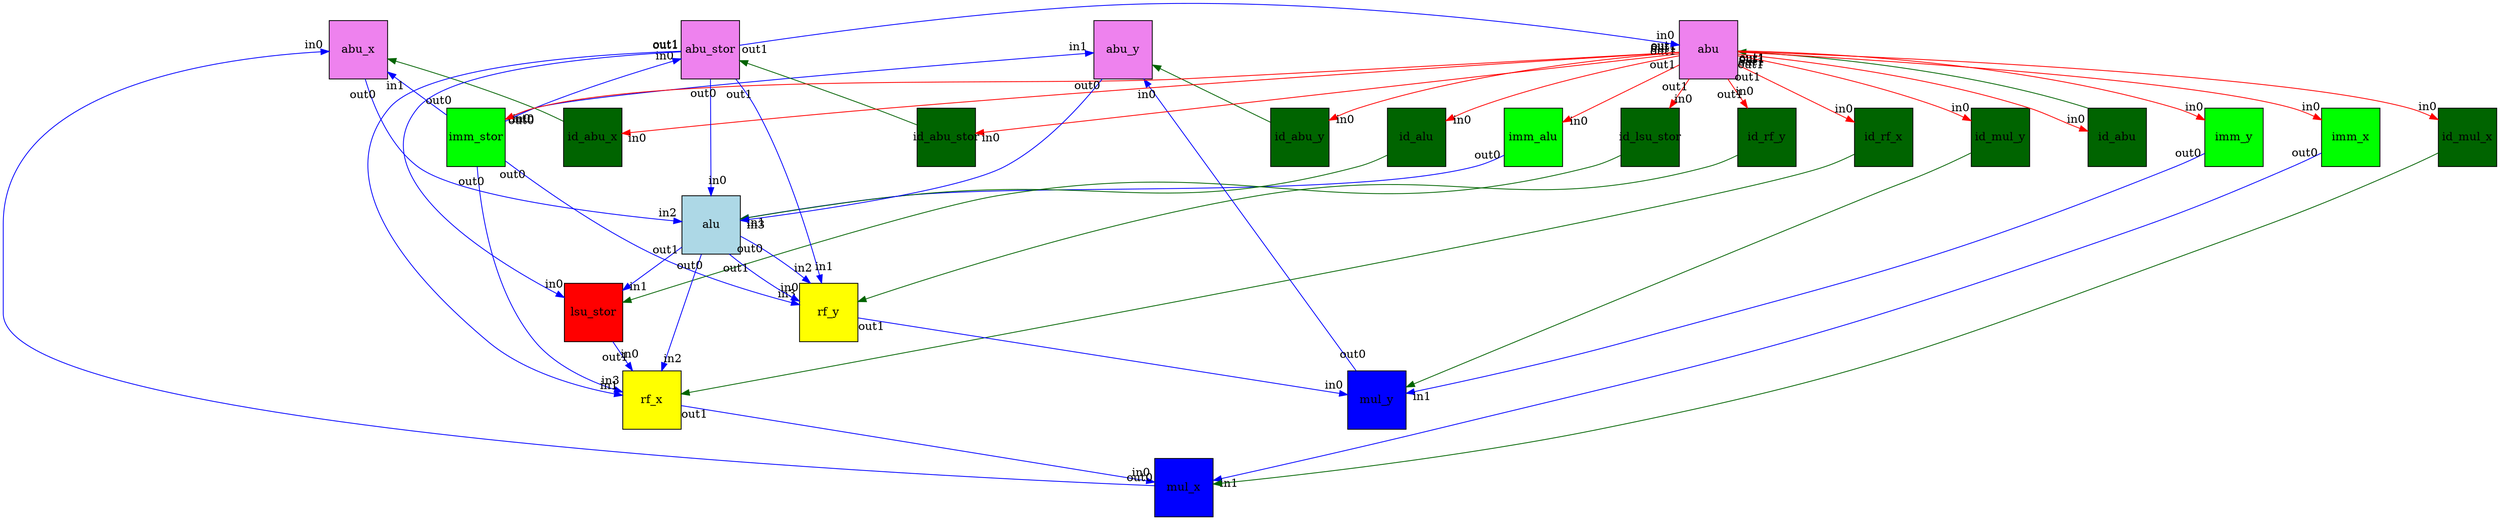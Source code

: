 digraph G {nodesep=1
	{
	node [shape="square" style="filled" fixedsize=true]
	imm_stor [label="imm_stor" fillcolor="green" width=1]
	id_abu_stor [label="id_abu_stor" fillcolor="darkgreen" width=1]
	imm_alu [label="imm_alu" fillcolor="green" width=1]
	imm_y [label="imm_y" fillcolor="green" width=1]
	imm_x [label="imm_x" fillcolor="green" width=1]
	id_rf_x [label="id_rf_x" fillcolor="darkgreen" width=1]
	id_rf_y [label="id_rf_y" fillcolor="darkgreen" width=1]
	id_abu_x [label="id_abu_x" fillcolor="darkgreen" width=1]
	id_alu [label="id_alu" fillcolor="darkgreen" width=1]
	id_abu [label="id_abu" fillcolor="darkgreen" width=1]
	id_lsu_stor [label="id_lsu_stor" fillcolor="darkgreen" width=1]
	id_abu_y [label="id_abu_y" fillcolor="darkgreen" width=1]
	id_mul_y [label="id_mul_y" fillcolor="darkgreen" width=1]
	id_mul_x [label="id_mul_x" fillcolor="darkgreen" width=1]
	{rank=same; imm_stor id_abu_stor imm_alu imm_y imm_x id_rf_x id_rf_y id_abu_x id_alu id_abu id_lsu_stor id_abu_y id_mul_y id_mul_x}
	mul_y [label="mul_y" fillcolor="blue" width=1]
	alu [label="alu" fillcolor="lightblue" width=1]
	abu [label="abu" fillcolor="violet" width=1]
	abu_x [label="abu_x" fillcolor="violet" width=1]
	abu_y [label="abu_y" fillcolor="violet" width=1]
	rf_y [label="rf_y" fillcolor="yellow" width=1]
	rf_x [label="rf_x" fillcolor="yellow" width=1]
	mul_x [label="mul_x" fillcolor="blue" width=1]
	abu_stor [label="abu_stor" fillcolor="violet" width=1]
	lsu_stor [label="lsu_stor" fillcolor="red" width=1]
	{rank=source; abu abu_x abu_y abu_stor}
	}
	edge [dir=forward labeldistance=2 arrowhead=normal]
	abu -> imm_stor [color=red dir=forward arrowhead=normal headlabel=in0 taillabel=out1]
	id_abu_stor -> abu_stor [color=darkgreen dir=forward]
	abu -> id_abu_stor [color=red dir=forward arrowhead=normal headlabel=in0 taillabel=out1]
	abu -> imm_alu [color=red dir=forward arrowhead=normal headlabel=in0 taillabel=out1]
	abu -> imm_y [color=red dir=forward arrowhead=normal headlabel=in0 taillabel=out1]
	abu -> imm_x [color=red dir=forward arrowhead=normal headlabel=in0 taillabel=out1]
	id_rf_x -> rf_x [color=darkgreen dir=forward]
	abu -> id_rf_x [color=red dir=forward arrowhead=normal headlabel=in0 taillabel=out1]
	id_rf_y -> rf_y [color=darkgreen dir=forward]
	abu -> id_rf_y [color=red dir=forward arrowhead=normal headlabel=in0 taillabel=out1]
	id_abu_x -> abu_x [color=darkgreen dir=forward]
	abu -> id_abu_x [color=red dir=forward arrowhead=normal headlabel=in0 taillabel=out1]
	id_alu -> alu [color=darkgreen dir=forward]
	abu -> id_alu [color=red dir=forward arrowhead=normal headlabel=in0 taillabel=out1]
	id_abu -> abu [color=darkgreen dir=forward]
	abu -> id_abu [color=red dir=forward arrowhead=normal headlabel=in0 taillabel=out1]
	id_lsu_stor -> lsu_stor [color=darkgreen dir=forward]
	abu -> id_lsu_stor [color=red dir=forward arrowhead=normal headlabel=in0 taillabel=out1]
	id_abu_y -> abu_y [color=darkgreen dir=forward]
	abu -> id_abu_y [color=red dir=forward arrowhead=normal headlabel=in0 taillabel=out1]
	id_mul_y -> mul_y [color=darkgreen dir=forward]
	abu -> id_mul_y [color=red dir=forward arrowhead=normal headlabel=in0 taillabel=out1]
	id_mul_x -> mul_x [color=darkgreen dir=forward]
	abu -> id_mul_x [color=red dir=forward arrowhead=normal headlabel=in0 taillabel=out1]
	rf_y -> mul_y [color=blue dir=forward arrowhead=normal headlabel=in0 taillabel=out1]
	imm_y -> mul_y [color=blue dir=forward arrowhead=normal headlabel=in1 taillabel=out0]
	abu_stor -> alu [color=blue dir=forward arrowhead=normal headlabel=in0 taillabel=out0]
	imm_alu -> alu [color=blue dir=forward arrowhead=normal headlabel=in1 taillabel=out0]
	abu_x -> alu [color=blue dir=forward arrowhead=normal headlabel=in2 taillabel=out0]
	abu_y -> alu [color=blue dir=forward arrowhead=normal headlabel=in3 taillabel=out0]
	abu_stor -> abu [color=blue dir=forward arrowhead=normal headlabel=in0 taillabel=out1]
	mul_x -> abu_x [color=blue dir=forward arrowhead=normal headlabel=in0 taillabel=out0]
	imm_stor -> abu_x [color=blue dir=forward arrowhead=normal headlabel=in1 taillabel=out0]
	mul_y -> abu_y [color=blue dir=forward arrowhead=normal headlabel=in0 taillabel=out0]
	imm_stor -> abu_y [color=blue dir=forward arrowhead=normal headlabel=in1 taillabel=out0]
	alu -> rf_y [color=blue dir=forward arrowhead=normal headlabel=in0 taillabel=out1]
	abu_stor -> rf_y [color=blue dir=forward arrowhead=normal headlabel=in1 taillabel=out1]
	alu -> rf_y [color=blue dir=forward arrowhead=normal headlabel=in2 taillabel=out0]
	imm_stor -> rf_y [color=blue dir=forward arrowhead=normal headlabel=in3 taillabel=out0]
	lsu_stor -> rf_x [color=blue dir=forward arrowhead=normal headlabel=in0 taillabel=out1]
	abu_stor -> rf_x [color=blue dir=forward arrowhead=normal headlabel=in1 taillabel=out1]
	alu -> rf_x [color=blue dir=forward arrowhead=normal headlabel=in2 taillabel=out0]
	imm_stor -> rf_x [color=blue dir=forward arrowhead=normal headlabel=in3 taillabel=out0]
	rf_x -> mul_x [color=blue dir=forward arrowhead=normal headlabel=in0 taillabel=out1]
	imm_x -> mul_x [color=blue dir=forward arrowhead=normal headlabel=in1 taillabel=out0]
	imm_stor -> abu_stor [color=blue dir=forward arrowhead=normal headlabel=in0 taillabel=out0]
	abu_stor -> lsu_stor [color=blue dir=forward arrowhead=normal headlabel=in0 taillabel=out1]
	alu -> lsu_stor [color=blue dir=forward arrowhead=normal headlabel=in1 taillabel=out1]
}
